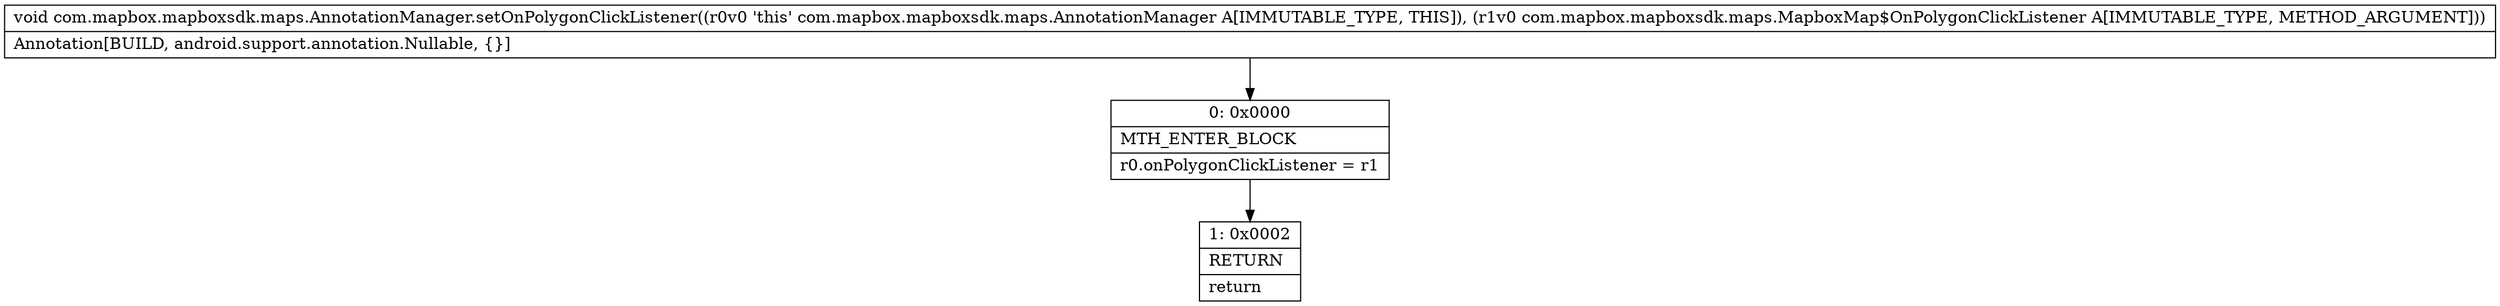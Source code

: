 digraph "CFG forcom.mapbox.mapboxsdk.maps.AnnotationManager.setOnPolygonClickListener(Lcom\/mapbox\/mapboxsdk\/maps\/MapboxMap$OnPolygonClickListener;)V" {
Node_0 [shape=record,label="{0\:\ 0x0000|MTH_ENTER_BLOCK\l|r0.onPolygonClickListener = r1\l}"];
Node_1 [shape=record,label="{1\:\ 0x0002|RETURN\l|return\l}"];
MethodNode[shape=record,label="{void com.mapbox.mapboxsdk.maps.AnnotationManager.setOnPolygonClickListener((r0v0 'this' com.mapbox.mapboxsdk.maps.AnnotationManager A[IMMUTABLE_TYPE, THIS]), (r1v0 com.mapbox.mapboxsdk.maps.MapboxMap$OnPolygonClickListener A[IMMUTABLE_TYPE, METHOD_ARGUMENT]))  | Annotation[BUILD, android.support.annotation.Nullable, \{\}]\l}"];
MethodNode -> Node_0;
Node_0 -> Node_1;
}

